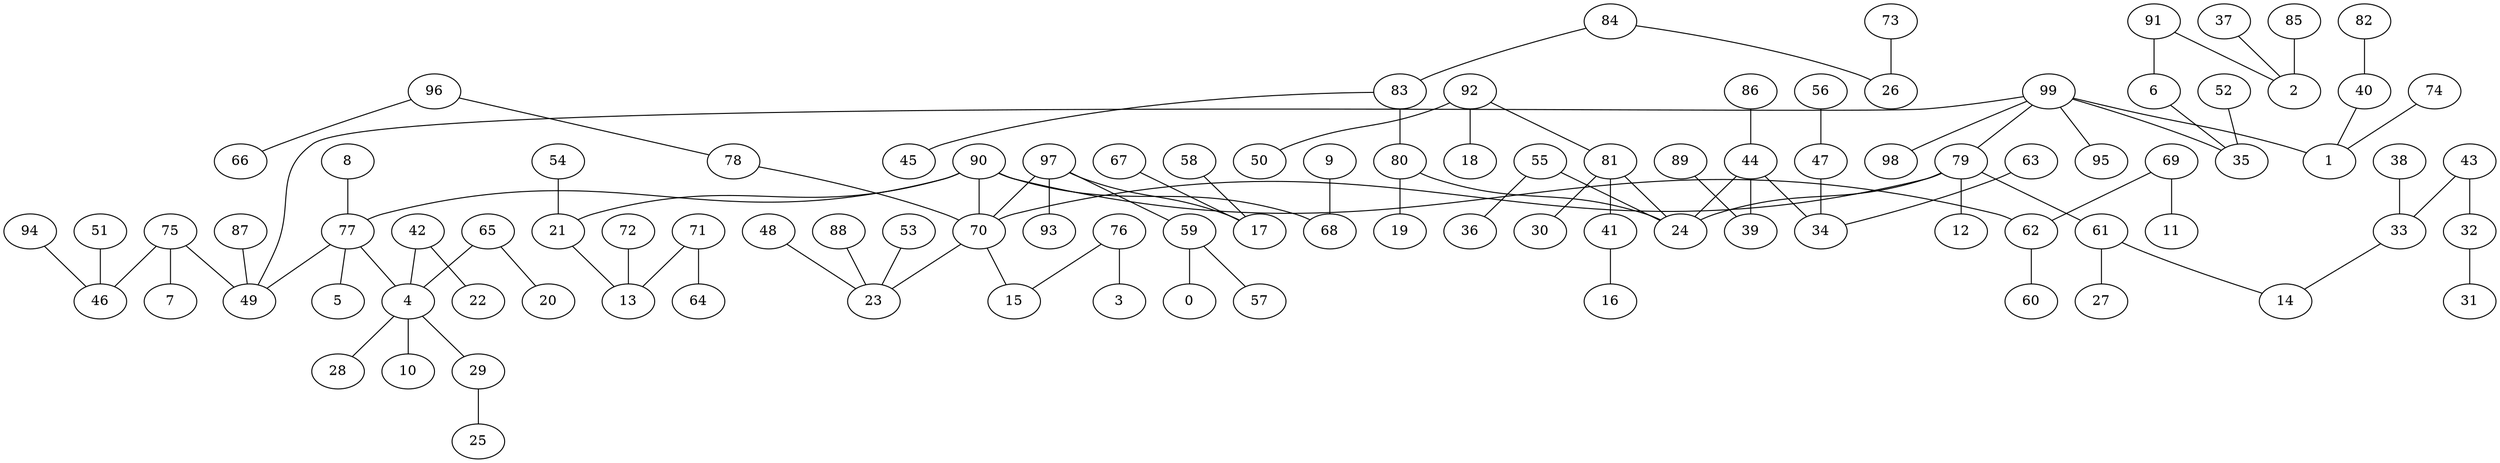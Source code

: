 digraph GG_graph {

subgraph G_graph {
edge [color = black]
"51" -> "46" [dir = none]
"54" -> "21" [dir = none]
"94" -> "46" [dir = none]
"73" -> "26" [dir = none]
"72" -> "13" [dir = none]
"71" -> "64" [dir = none]
"71" -> "13" [dir = none]
"48" -> "23" [dir = none]
"91" -> "2" [dir = none]
"91" -> "6" [dir = none]
"52" -> "35" [dir = none]
"21" -> "13" [dir = none]
"83" -> "45" [dir = none]
"83" -> "80" [dir = none]
"86" -> "44" [dir = none]
"32" -> "31" [dir = none]
"82" -> "40" [dir = none]
"89" -> "39" [dir = none]
"88" -> "23" [dir = none]
"97" -> "93" [dir = none]
"97" -> "59" [dir = none]
"97" -> "17" [dir = none]
"97" -> "70" [dir = none]
"42" -> "22" [dir = none]
"42" -> "4" [dir = none]
"80" -> "19" [dir = none]
"80" -> "24" [dir = none]
"87" -> "49" [dir = none]
"55" -> "36" [dir = none]
"55" -> "24" [dir = none]
"62" -> "60" [dir = none]
"92" -> "50" [dir = none]
"92" -> "18" [dir = none]
"92" -> "81" [dir = none]
"67" -> "17" [dir = none]
"59" -> "57" [dir = none]
"59" -> "0" [dir = none]
"84" -> "26" [dir = none]
"84" -> "83" [dir = none]
"58" -> "17" [dir = none]
"4" -> "28" [dir = none]
"4" -> "10" [dir = none]
"4" -> "29" [dir = none]
"74" -> "1" [dir = none]
"53" -> "23" [dir = none]
"90" -> "21" [dir = none]
"90" -> "62" [dir = none]
"90" -> "70" [dir = none]
"90" -> "77" [dir = none]
"90" -> "68" [dir = none]
"77" -> "5" [dir = none]
"77" -> "4" [dir = none]
"77" -> "49" [dir = none]
"38" -> "33" [dir = none]
"61" -> "27" [dir = none]
"61" -> "14" [dir = none]
"37" -> "2" [dir = none]
"78" -> "70" [dir = none]
"76" -> "3" [dir = none]
"76" -> "15" [dir = none]
"75" -> "7" [dir = none]
"75" -> "46" [dir = none]
"75" -> "49" [dir = none]
"9" -> "68" [dir = none]
"56" -> "47" [dir = none]
"79" -> "12" [dir = none]
"79" -> "61" [dir = none]
"79" -> "24" [dir = none]
"79" -> "70" [dir = none]
"81" -> "41" [dir = none]
"81" -> "30" [dir = none]
"81" -> "24" [dir = none]
"69" -> "11" [dir = none]
"69" -> "62" [dir = none]
"40" -> "1" [dir = none]
"63" -> "34" [dir = none]
"47" -> "34" [dir = none]
"96" -> "66" [dir = none]
"96" -> "78" [dir = none]
"43" -> "32" [dir = none]
"43" -> "33" [dir = none]
"41" -> "16" [dir = none]
"99" -> "35" [dir = none]
"99" -> "95" [dir = none]
"99" -> "1" [dir = none]
"99" -> "98" [dir = none]
"99" -> "49" [dir = none]
"29" -> "25" [dir = none]
"85" -> "2" [dir = none]
"70" -> "15" [dir = none]
"70" -> "23" [dir = none]
"6" -> "35" [dir = none]
"33" -> "14" [dir = none]
"8" -> "77" [dir = none]
"44" -> "39" [dir = none]
"44" -> "34" [dir = none]
"44" -> "24" [dir = none]
"65" -> "20" [dir = none]
"65" -> "4" [dir = none]
"99" -> "79" [dir = none]
}

}
